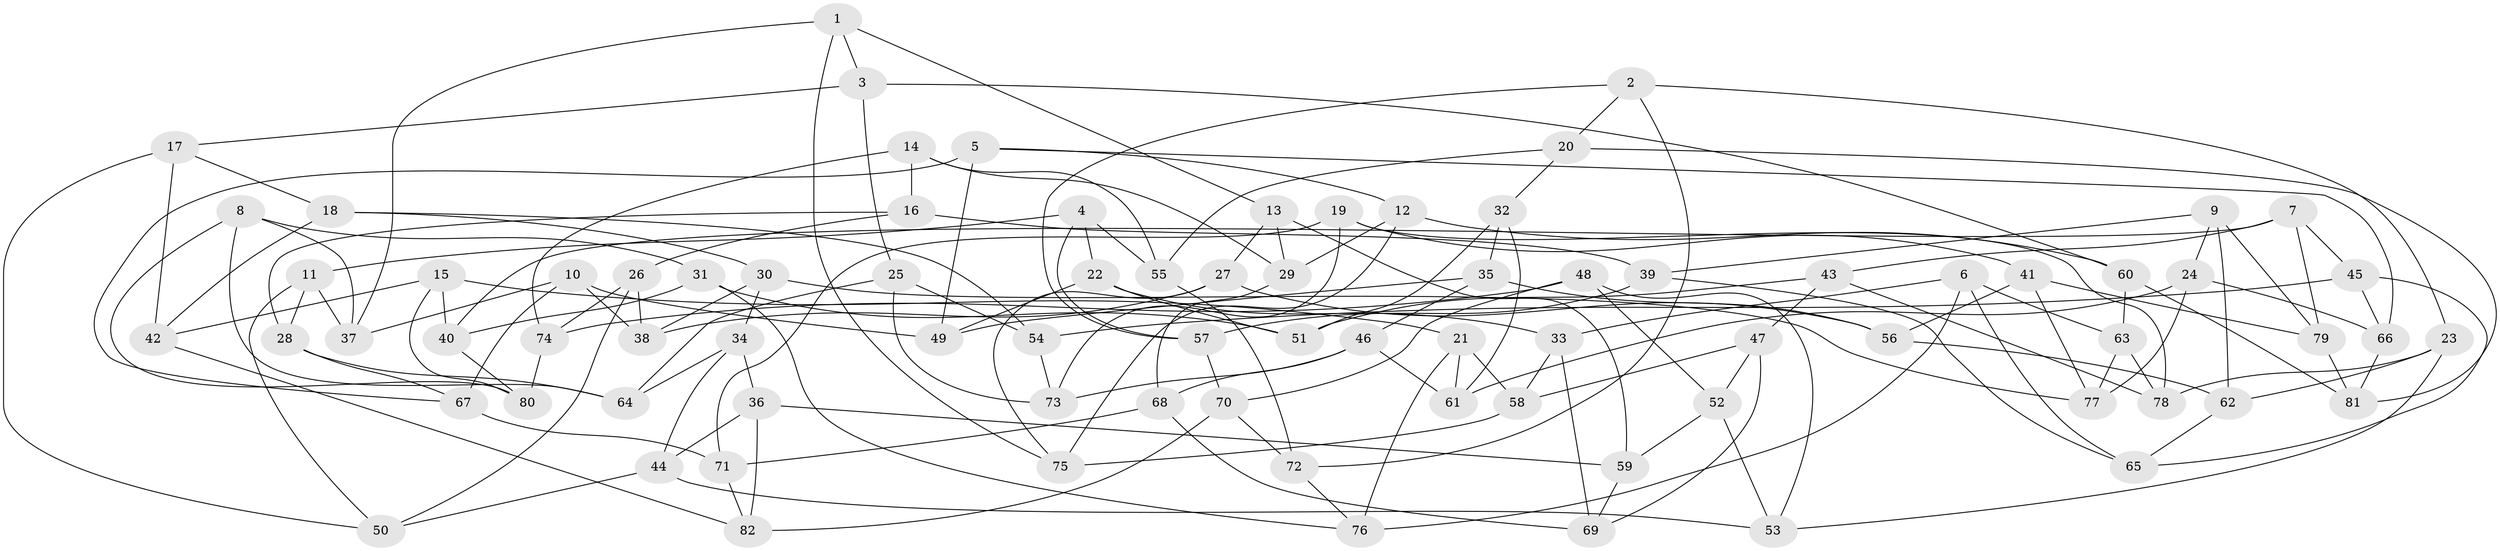 // Generated by graph-tools (version 1.1) at 2025/58/03/09/25 04:58:39]
// undirected, 82 vertices, 164 edges
graph export_dot {
graph [start="1"]
  node [color=gray90,style=filled];
  1;
  2;
  3;
  4;
  5;
  6;
  7;
  8;
  9;
  10;
  11;
  12;
  13;
  14;
  15;
  16;
  17;
  18;
  19;
  20;
  21;
  22;
  23;
  24;
  25;
  26;
  27;
  28;
  29;
  30;
  31;
  32;
  33;
  34;
  35;
  36;
  37;
  38;
  39;
  40;
  41;
  42;
  43;
  44;
  45;
  46;
  47;
  48;
  49;
  50;
  51;
  52;
  53;
  54;
  55;
  56;
  57;
  58;
  59;
  60;
  61;
  62;
  63;
  64;
  65;
  66;
  67;
  68;
  69;
  70;
  71;
  72;
  73;
  74;
  75;
  76;
  77;
  78;
  79;
  80;
  81;
  82;
  1 -- 3;
  1 -- 75;
  1 -- 37;
  1 -- 13;
  2 -- 20;
  2 -- 23;
  2 -- 72;
  2 -- 57;
  3 -- 60;
  3 -- 17;
  3 -- 25;
  4 -- 22;
  4 -- 55;
  4 -- 57;
  4 -- 11;
  5 -- 49;
  5 -- 67;
  5 -- 12;
  5 -- 66;
  6 -- 65;
  6 -- 63;
  6 -- 76;
  6 -- 33;
  7 -- 45;
  7 -- 43;
  7 -- 79;
  7 -- 40;
  8 -- 64;
  8 -- 37;
  8 -- 31;
  8 -- 80;
  9 -- 24;
  9 -- 39;
  9 -- 79;
  9 -- 62;
  10 -- 67;
  10 -- 37;
  10 -- 38;
  10 -- 49;
  11 -- 28;
  11 -- 37;
  11 -- 50;
  12 -- 29;
  12 -- 60;
  12 -- 75;
  13 -- 27;
  13 -- 29;
  13 -- 59;
  14 -- 55;
  14 -- 16;
  14 -- 74;
  14 -- 29;
  15 -- 40;
  15 -- 21;
  15 -- 42;
  15 -- 80;
  16 -- 26;
  16 -- 28;
  16 -- 39;
  17 -- 50;
  17 -- 18;
  17 -- 42;
  18 -- 54;
  18 -- 30;
  18 -- 42;
  19 -- 78;
  19 -- 71;
  19 -- 41;
  19 -- 73;
  20 -- 55;
  20 -- 32;
  20 -- 81;
  21 -- 58;
  21 -- 61;
  21 -- 76;
  22 -- 51;
  22 -- 33;
  22 -- 49;
  23 -- 62;
  23 -- 53;
  23 -- 78;
  24 -- 61;
  24 -- 77;
  24 -- 66;
  25 -- 73;
  25 -- 54;
  25 -- 64;
  26 -- 38;
  26 -- 74;
  26 -- 50;
  27 -- 38;
  27 -- 75;
  27 -- 56;
  28 -- 64;
  28 -- 67;
  29 -- 68;
  30 -- 34;
  30 -- 77;
  30 -- 38;
  31 -- 40;
  31 -- 76;
  31 -- 51;
  32 -- 35;
  32 -- 61;
  32 -- 51;
  33 -- 58;
  33 -- 69;
  34 -- 36;
  34 -- 44;
  34 -- 64;
  35 -- 46;
  35 -- 56;
  35 -- 49;
  36 -- 44;
  36 -- 59;
  36 -- 82;
  39 -- 57;
  39 -- 65;
  40 -- 80;
  41 -- 79;
  41 -- 77;
  41 -- 56;
  42 -- 82;
  43 -- 51;
  43 -- 47;
  43 -- 78;
  44 -- 50;
  44 -- 53;
  45 -- 66;
  45 -- 54;
  45 -- 65;
  46 -- 61;
  46 -- 73;
  46 -- 68;
  47 -- 58;
  47 -- 69;
  47 -- 52;
  48 -- 52;
  48 -- 53;
  48 -- 74;
  48 -- 70;
  52 -- 53;
  52 -- 59;
  54 -- 73;
  55 -- 72;
  56 -- 62;
  57 -- 70;
  58 -- 75;
  59 -- 69;
  60 -- 81;
  60 -- 63;
  62 -- 65;
  63 -- 77;
  63 -- 78;
  66 -- 81;
  67 -- 71;
  68 -- 69;
  68 -- 71;
  70 -- 82;
  70 -- 72;
  71 -- 82;
  72 -- 76;
  74 -- 80;
  79 -- 81;
}
